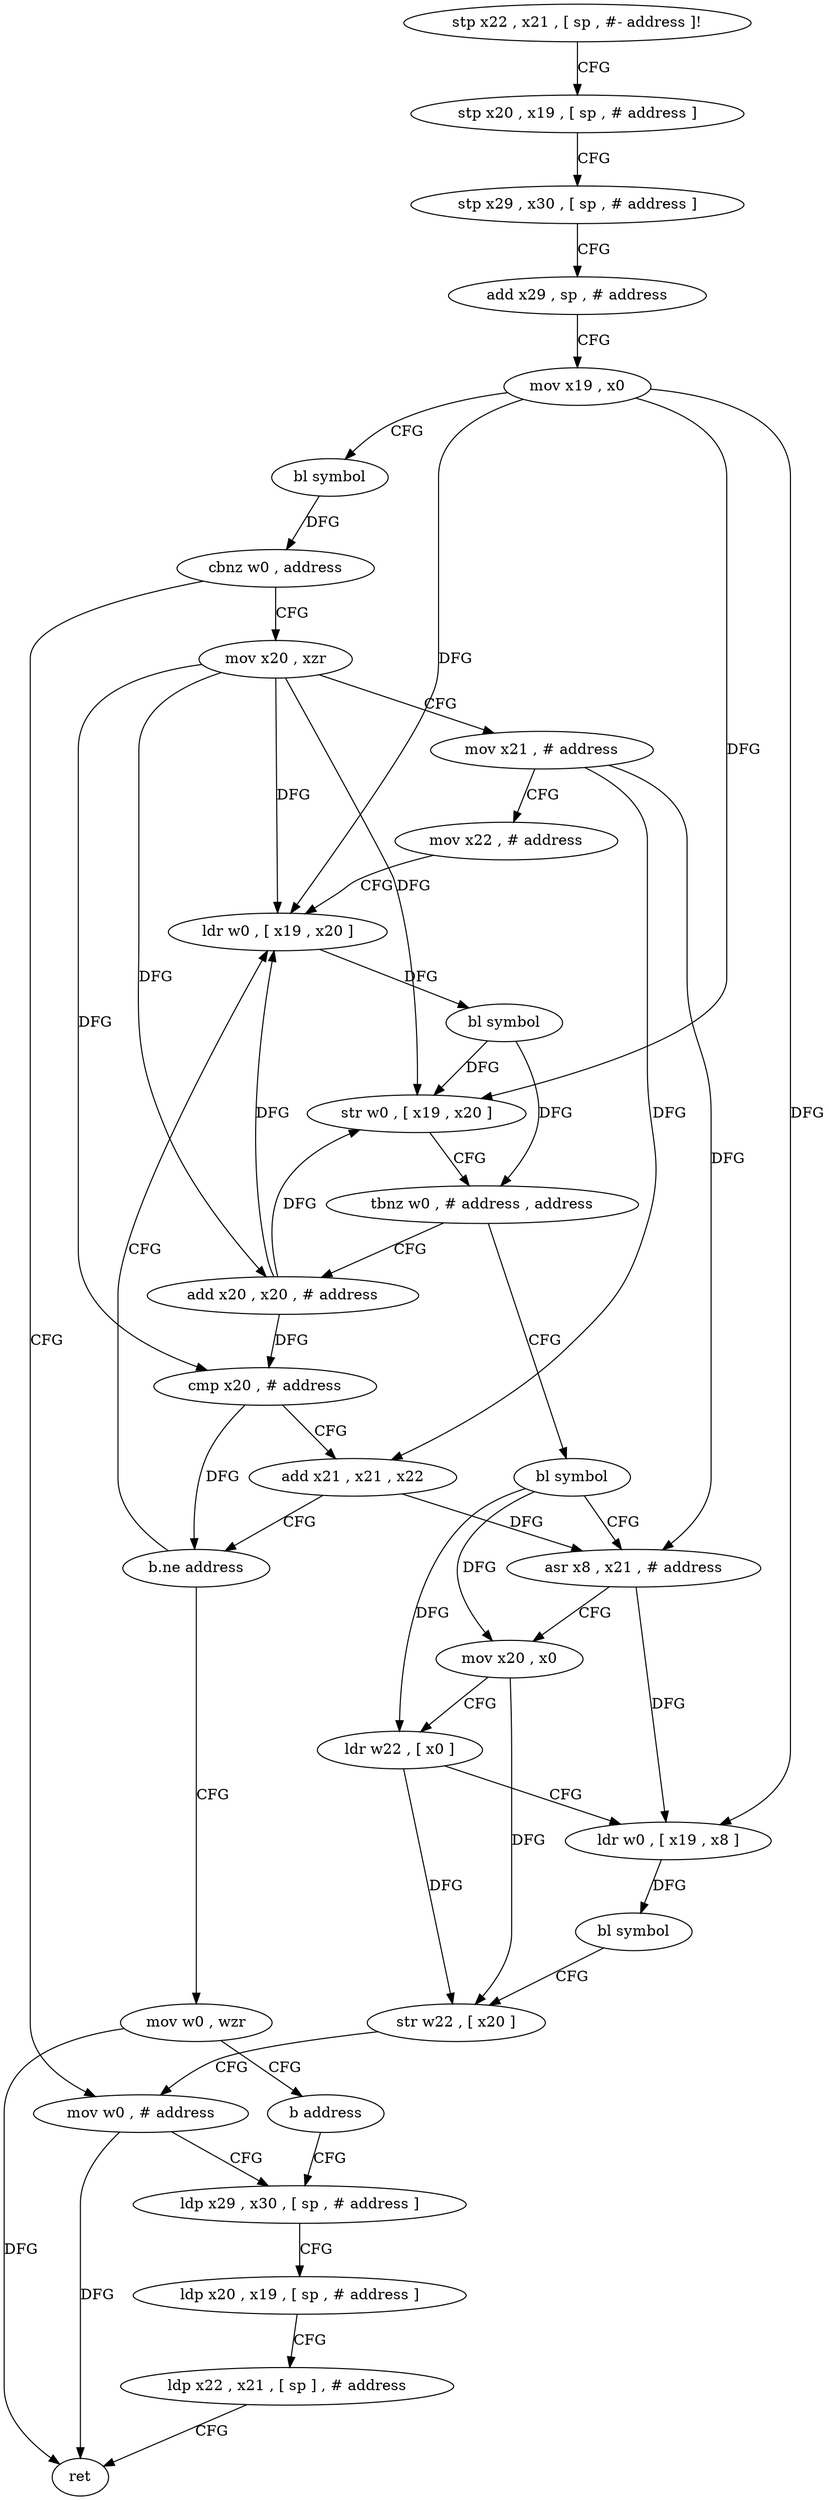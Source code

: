 digraph "func" {
"4231780" [label = "stp x22 , x21 , [ sp , #- address ]!" ]
"4231784" [label = "stp x20 , x19 , [ sp , # address ]" ]
"4231788" [label = "stp x29 , x30 , [ sp , # address ]" ]
"4231792" [label = "add x29 , sp , # address" ]
"4231796" [label = "mov x19 , x0" ]
"4231800" [label = "bl symbol" ]
"4231804" [label = "cbnz w0 , address" ]
"4231888" [label = "mov w0 , # address" ]
"4231808" [label = "mov x20 , xzr" ]
"4231892" [label = "ldp x29 , x30 , [ sp , # address ]" ]
"4231812" [label = "mov x21 , # address" ]
"4231816" [label = "mov x22 , # address" ]
"4231820" [label = "ldr w0 , [ x19 , x20 ]" ]
"4231860" [label = "bl symbol" ]
"4231864" [label = "asr x8 , x21 , # address" ]
"4231868" [label = "mov x20 , x0" ]
"4231872" [label = "ldr w22 , [ x0 ]" ]
"4231876" [label = "ldr w0 , [ x19 , x8 ]" ]
"4231880" [label = "bl symbol" ]
"4231884" [label = "str w22 , [ x20 ]" ]
"4231836" [label = "add x20 , x20 , # address" ]
"4231840" [label = "cmp x20 , # address" ]
"4231844" [label = "add x21 , x21 , x22" ]
"4231848" [label = "b.ne address" ]
"4231852" [label = "mov w0 , wzr" ]
"4231824" [label = "bl symbol" ]
"4231828" [label = "str w0 , [ x19 , x20 ]" ]
"4231832" [label = "tbnz w0 , # address , address" ]
"4231856" [label = "b address" ]
"4231896" [label = "ldp x20 , x19 , [ sp , # address ]" ]
"4231900" [label = "ldp x22 , x21 , [ sp ] , # address" ]
"4231904" [label = "ret" ]
"4231780" -> "4231784" [ label = "CFG" ]
"4231784" -> "4231788" [ label = "CFG" ]
"4231788" -> "4231792" [ label = "CFG" ]
"4231792" -> "4231796" [ label = "CFG" ]
"4231796" -> "4231800" [ label = "CFG" ]
"4231796" -> "4231820" [ label = "DFG" ]
"4231796" -> "4231828" [ label = "DFG" ]
"4231796" -> "4231876" [ label = "DFG" ]
"4231800" -> "4231804" [ label = "DFG" ]
"4231804" -> "4231888" [ label = "CFG" ]
"4231804" -> "4231808" [ label = "CFG" ]
"4231888" -> "4231892" [ label = "CFG" ]
"4231888" -> "4231904" [ label = "DFG" ]
"4231808" -> "4231812" [ label = "CFG" ]
"4231808" -> "4231820" [ label = "DFG" ]
"4231808" -> "4231828" [ label = "DFG" ]
"4231808" -> "4231836" [ label = "DFG" ]
"4231808" -> "4231840" [ label = "DFG" ]
"4231892" -> "4231896" [ label = "CFG" ]
"4231812" -> "4231816" [ label = "CFG" ]
"4231812" -> "4231864" [ label = "DFG" ]
"4231812" -> "4231844" [ label = "DFG" ]
"4231816" -> "4231820" [ label = "CFG" ]
"4231820" -> "4231824" [ label = "DFG" ]
"4231860" -> "4231864" [ label = "CFG" ]
"4231860" -> "4231868" [ label = "DFG" ]
"4231860" -> "4231872" [ label = "DFG" ]
"4231864" -> "4231868" [ label = "CFG" ]
"4231864" -> "4231876" [ label = "DFG" ]
"4231868" -> "4231872" [ label = "CFG" ]
"4231868" -> "4231884" [ label = "DFG" ]
"4231872" -> "4231876" [ label = "CFG" ]
"4231872" -> "4231884" [ label = "DFG" ]
"4231876" -> "4231880" [ label = "DFG" ]
"4231880" -> "4231884" [ label = "CFG" ]
"4231884" -> "4231888" [ label = "CFG" ]
"4231836" -> "4231840" [ label = "DFG" ]
"4231836" -> "4231820" [ label = "DFG" ]
"4231836" -> "4231828" [ label = "DFG" ]
"4231840" -> "4231844" [ label = "CFG" ]
"4231840" -> "4231848" [ label = "DFG" ]
"4231844" -> "4231848" [ label = "CFG" ]
"4231844" -> "4231864" [ label = "DFG" ]
"4231848" -> "4231820" [ label = "CFG" ]
"4231848" -> "4231852" [ label = "CFG" ]
"4231852" -> "4231856" [ label = "CFG" ]
"4231852" -> "4231904" [ label = "DFG" ]
"4231824" -> "4231828" [ label = "DFG" ]
"4231824" -> "4231832" [ label = "DFG" ]
"4231828" -> "4231832" [ label = "CFG" ]
"4231832" -> "4231860" [ label = "CFG" ]
"4231832" -> "4231836" [ label = "CFG" ]
"4231856" -> "4231892" [ label = "CFG" ]
"4231896" -> "4231900" [ label = "CFG" ]
"4231900" -> "4231904" [ label = "CFG" ]
}
